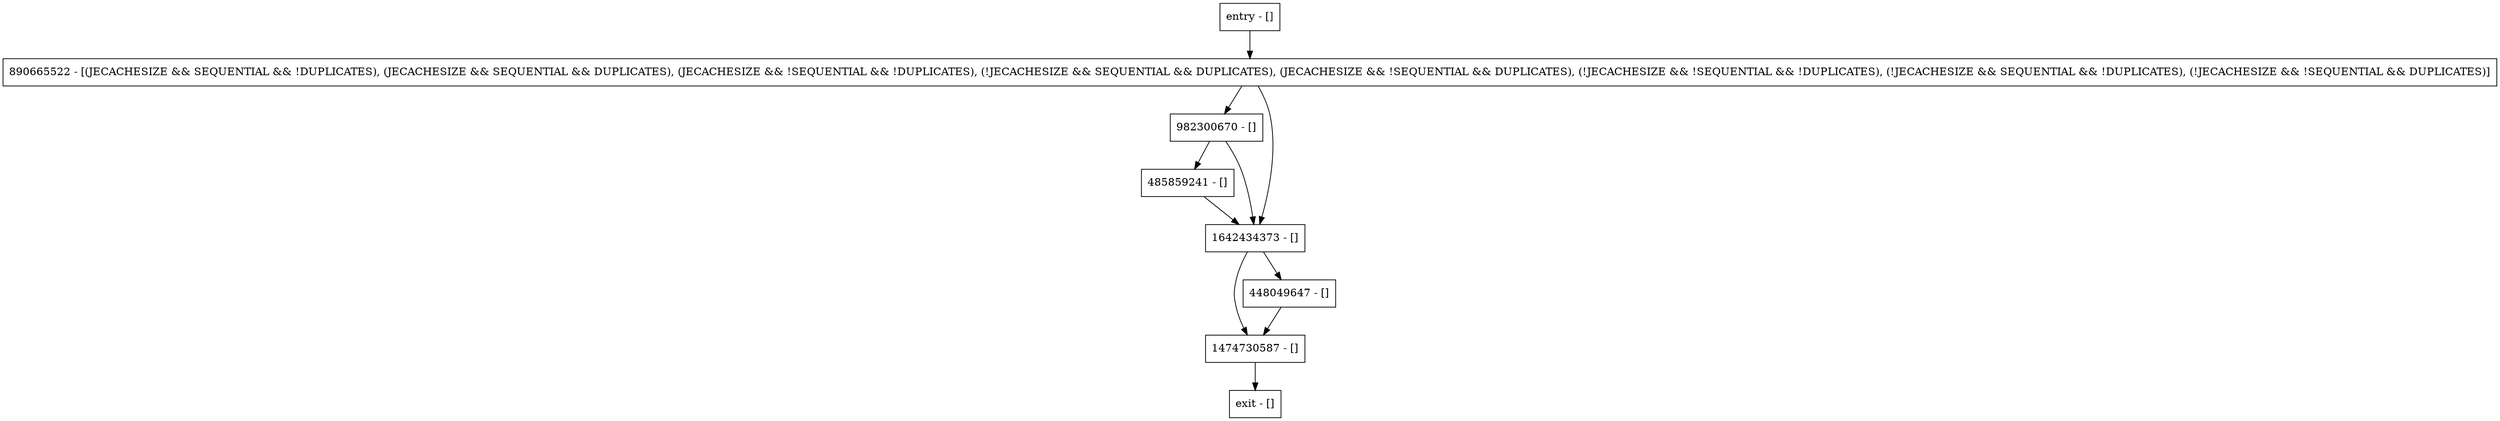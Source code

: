 digraph getEntryInMemorySize {
node [shape=record];
entry [label="entry - []"];
exit [label="exit - []"];
890665522 [label="890665522 - [(JECACHESIZE && SEQUENTIAL && !DUPLICATES), (JECACHESIZE && SEQUENTIAL && DUPLICATES), (JECACHESIZE && !SEQUENTIAL && !DUPLICATES), (!JECACHESIZE && SEQUENTIAL && DUPLICATES), (JECACHESIZE && !SEQUENTIAL && DUPLICATES), (!JECACHESIZE && !SEQUENTIAL && !DUPLICATES), (!JECACHESIZE && SEQUENTIAL && !DUPLICATES), (!JECACHESIZE && !SEQUENTIAL && DUPLICATES)]"];
485859241 [label="485859241 - []"];
982300670 [label="982300670 - []"];
1642434373 [label="1642434373 - []"];
1474730587 [label="1474730587 - []"];
448049647 [label="448049647 - []"];
entry;
exit;
entry -> 890665522;
890665522 -> 982300670;
890665522 -> 1642434373;
485859241 -> 1642434373;
982300670 -> 485859241;
982300670 -> 1642434373;
1642434373 -> 1474730587;
1642434373 -> 448049647;
1474730587 -> exit;
448049647 -> 1474730587;
}
